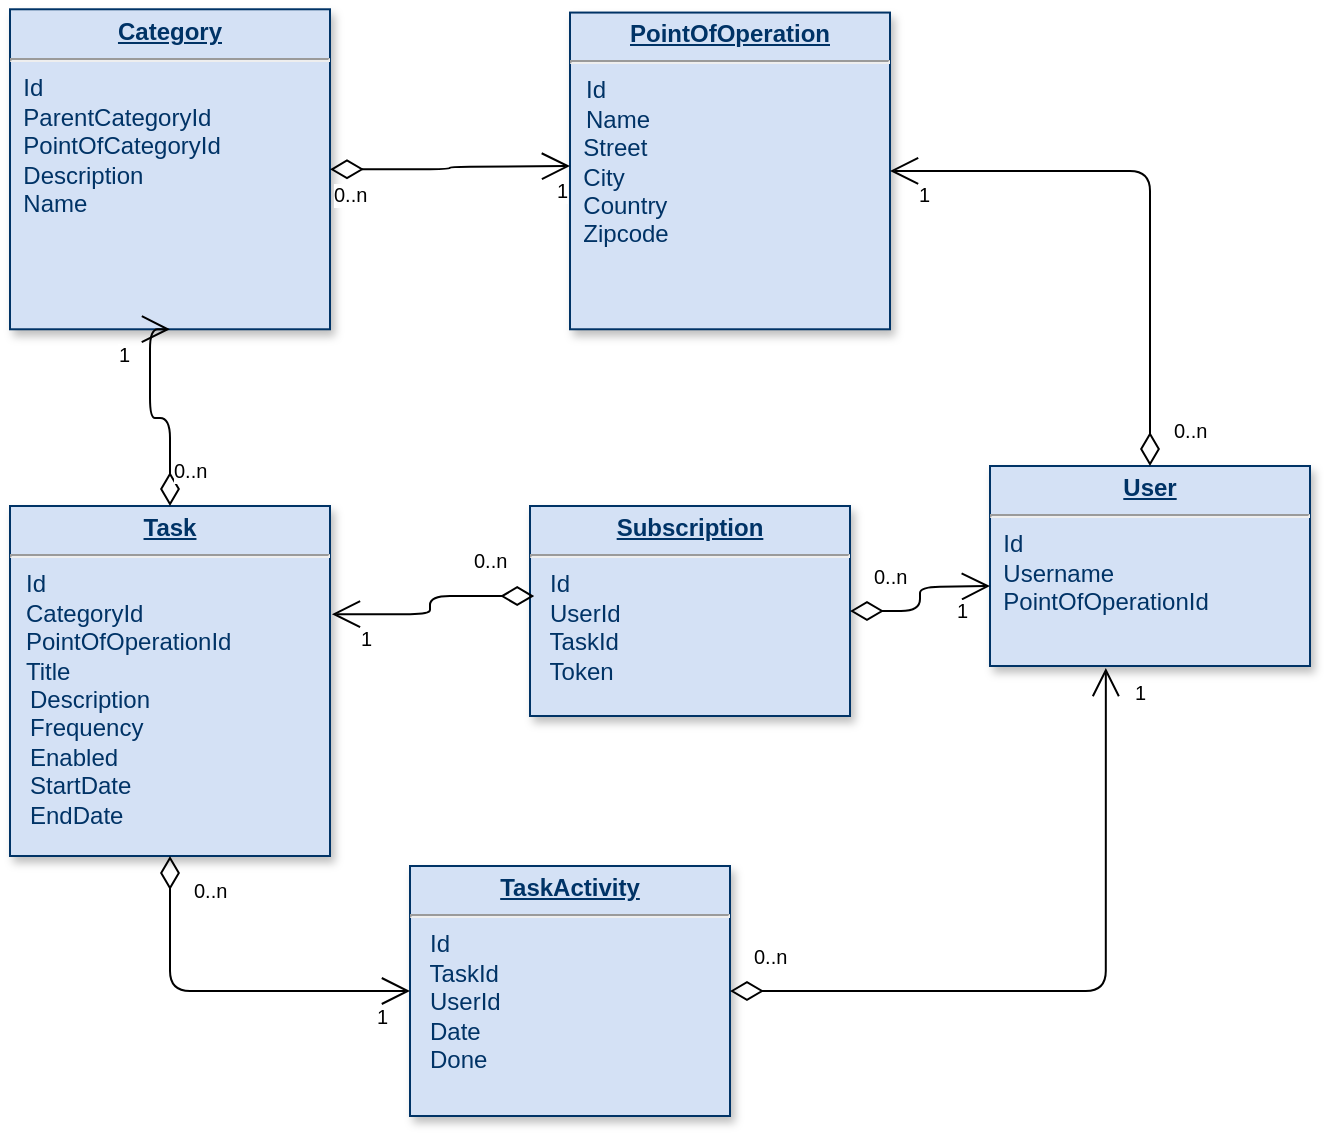 <mxfile version="12.8.8" type="github">
  <diagram name="Page-1" id="efa7a0a1-bf9b-a30e-e6df-94a7791c09e9">
    <mxGraphModel dx="1038" dy="575" grid="1" gridSize="10" guides="1" tooltips="1" connect="1" arrows="1" fold="1" page="1" pageScale="1" pageWidth="826" pageHeight="1169" background="#ffffff" math="0" shadow="0">
      <root>
        <mxCell id="0" />
        <mxCell id="1" parent="0" />
        <mxCell id="19" value="&lt;p style=&quot;margin: 0px ; margin-top: 4px ; text-align: center ; text-decoration: underline&quot;&gt;&lt;strong&gt;PointOfOperation&lt;/strong&gt;&lt;/p&gt;&lt;hr&gt;&lt;p style=&quot;margin: 0px ; margin-left: 8px&quot;&gt;Id&lt;br&gt;Name&lt;/p&gt;&lt;div&gt;&amp;nbsp; Street&lt;/div&gt;&lt;div&gt;&amp;nbsp; City&lt;/div&gt;&lt;div&gt;&amp;nbsp; Country&lt;/div&gt;&lt;div&gt;&amp;nbsp; Zipcode&lt;br&gt;&lt;/div&gt;" style="verticalAlign=top;align=left;overflow=fill;fontSize=12;fontFamily=Helvetica;html=1;strokeColor=#003366;shadow=1;fillColor=#D4E1F5;fontColor=#003366" parent="1" vertex="1">
          <mxGeometry x="320" y="23.28" width="160" height="158.36" as="geometry" />
        </mxCell>
        <mxCell id="20" value="&lt;p style=&quot;margin: 0px ; margin-top: 4px ; text-align: center ; text-decoration: underline&quot;&gt;&lt;strong&gt;TaskActivity&lt;/strong&gt;&lt;/p&gt;&lt;hr&gt;&lt;div&gt;&amp;nbsp;&amp;nbsp; Id&lt;/div&gt;&lt;div&gt;&amp;nbsp;&amp;nbsp; TaskId&lt;/div&gt;&lt;div&gt;&amp;nbsp;&amp;nbsp; UserId&lt;/div&gt;&lt;div&gt;&amp;nbsp;&amp;nbsp; Date&lt;/div&gt;&lt;div&gt;&amp;nbsp;&amp;nbsp; Done&lt;br&gt;&lt;/div&gt;" style="verticalAlign=top;align=left;overflow=fill;fontSize=12;fontFamily=Helvetica;html=1;strokeColor=#003366;shadow=1;fillColor=#D4E1F5;fontColor=#003366" parent="1" vertex="1">
          <mxGeometry x="240.0" y="450.0" width="160" height="125" as="geometry" />
        </mxCell>
        <mxCell id="21" value="&lt;p style=&quot;margin: 0px ; margin-top: 4px ; text-align: center ; text-decoration: underline&quot;&gt;&lt;strong&gt;Task&lt;/strong&gt;&lt;/p&gt;&lt;hr&gt;&lt;p style=&quot;margin: 0px ; margin-left: 8px&quot;&gt;Id&lt;/p&gt;&lt;p style=&quot;margin: 0px ; margin-left: 8px&quot;&gt;CategoryId&lt;br&gt;&lt;/p&gt;&lt;p style=&quot;margin: 0px ; margin-left: 8px&quot;&gt;PointOfOperationId&lt;br&gt;&lt;/p&gt;&lt;p style=&quot;margin: 0px ; margin-left: 8px&quot;&gt;Title&lt;/p&gt;&lt;div&gt;&amp;nbsp;&amp;nbsp; Description&lt;/div&gt;&lt;div&gt;&amp;nbsp;&amp;nbsp; Frequency&lt;/div&gt;&lt;div&gt;&amp;nbsp;&amp;nbsp; Enabled&lt;/div&gt;&lt;div&gt;&amp;nbsp;&amp;nbsp; StartDate&lt;/div&gt;&lt;div&gt;&amp;nbsp;&amp;nbsp; EndDate&lt;br&gt;&lt;/div&gt;" style="verticalAlign=top;align=left;overflow=fill;fontSize=12;fontFamily=Helvetica;html=1;strokeColor=#003366;shadow=1;fillColor=#D4E1F5;fontColor=#003366" parent="1" vertex="1">
          <mxGeometry x="40" y="270" width="160" height="175" as="geometry" />
        </mxCell>
        <mxCell id="23" value="&lt;p style=&quot;margin: 0px ; margin-top: 4px ; text-align: center ; text-decoration: underline&quot;&gt;&lt;strong&gt;User&lt;/strong&gt;&lt;/p&gt;&lt;hr&gt;&lt;div&gt;&amp;nbsp; Id&lt;/div&gt;&lt;div&gt;&amp;nbsp; Username&lt;/div&gt;&lt;div&gt;&amp;nbsp; PointOfOperationId&lt;br&gt;&lt;/div&gt;" style="verticalAlign=top;align=left;overflow=fill;fontSize=12;fontFamily=Helvetica;html=1;strokeColor=#003366;shadow=1;fillColor=#D4E1F5;fontColor=#003366" parent="1" vertex="1">
          <mxGeometry x="530.0" y="250.0" width="160" height="100" as="geometry" />
        </mxCell>
        <mxCell id="25" value="&lt;p style=&quot;margin: 0px ; margin-top: 4px ; text-align: center ; text-decoration: underline&quot;&gt;&lt;strong&gt;Category&lt;/strong&gt;&lt;/p&gt;&lt;hr&gt;&lt;div&gt;&amp;nbsp; Id&lt;/div&gt;&lt;div&gt;&amp;nbsp; ParentCategoryId&lt;/div&gt;&lt;div&gt;&amp;nbsp; PointOfCategoryId&amp;nbsp; &lt;br&gt;&lt;/div&gt;&lt;div&gt;&amp;nbsp; Description&lt;/div&gt;&lt;div&gt;&amp;nbsp; Name&lt;br&gt;&lt;/div&gt;" style="verticalAlign=top;align=left;overflow=fill;fontSize=12;fontFamily=Helvetica;html=1;strokeColor=#003366;shadow=1;fillColor=#D4E1F5;fontColor=#003366" parent="1" vertex="1">
          <mxGeometry x="40.0" y="21.64" width="160" height="160" as="geometry" />
        </mxCell>
        <mxCell id="29" value="&lt;p style=&quot;margin: 0px ; margin-top: 4px ; text-align: center ; text-decoration: underline&quot;&gt;&lt;strong&gt;Subscription&lt;/strong&gt;&lt;/p&gt;&lt;hr&gt;&lt;div&gt;&amp;nbsp;&amp;nbsp; Id&lt;/div&gt;&lt;div&gt;&amp;nbsp;&amp;nbsp; UserId&lt;/div&gt;&lt;div&gt;&amp;nbsp;&amp;nbsp; TaskId&lt;/div&gt;&lt;div&gt;&amp;nbsp;&amp;nbsp; Token&lt;br&gt;&lt;/div&gt;" style="verticalAlign=top;align=left;overflow=fill;fontSize=12;fontFamily=Helvetica;html=1;strokeColor=#003366;shadow=1;fillColor=#D4E1F5;fontColor=#003366" parent="1" vertex="1">
          <mxGeometry x="300" y="270" width="160" height="105" as="geometry" />
        </mxCell>
        <mxCell id="dyTdyhEhYNQItd9hxtPx-114" value="" style="endArrow=open;html=1;endSize=12;startArrow=diamondThin;startSize=14;startFill=0;edgeStyle=orthogonalEdgeStyle;exitX=1;exitY=0.5;exitDx=0;exitDy=0;" edge="1" parent="1" source="25">
          <mxGeometry relative="1" as="geometry">
            <mxPoint x="380" y="320" as="sourcePoint" />
            <mxPoint x="320" y="100" as="targetPoint" />
          </mxGeometry>
        </mxCell>
        <mxCell id="dyTdyhEhYNQItd9hxtPx-115" value="0..n" style="resizable=0;html=1;align=left;verticalAlign=top;labelBackgroundColor=#ffffff;fontSize=10;" connectable="0" vertex="1" parent="dyTdyhEhYNQItd9hxtPx-114">
          <mxGeometry x="-1" relative="1" as="geometry" />
        </mxCell>
        <mxCell id="dyTdyhEhYNQItd9hxtPx-116" value="1" style="resizable=0;html=1;align=right;verticalAlign=top;labelBackgroundColor=#ffffff;fontSize=10;" connectable="0" vertex="1" parent="dyTdyhEhYNQItd9hxtPx-114">
          <mxGeometry x="1" relative="1" as="geometry" />
        </mxCell>
        <mxCell id="dyTdyhEhYNQItd9hxtPx-118" value="" style="endArrow=open;html=1;endSize=12;startArrow=diamondThin;startSize=14;startFill=0;edgeStyle=orthogonalEdgeStyle;exitX=0.5;exitY=0;exitDx=0;exitDy=0;entryX=0.5;entryY=1;entryDx=0;entryDy=0;" edge="1" parent="1" source="21" target="25">
          <mxGeometry relative="1" as="geometry">
            <mxPoint x="200" y="211.64" as="sourcePoint" />
            <mxPoint x="320" y="210" as="targetPoint" />
            <Array as="points">
              <mxPoint x="120" y="226" />
              <mxPoint x="110" y="226" />
              <mxPoint x="110" y="182" />
            </Array>
          </mxGeometry>
        </mxCell>
        <mxCell id="dyTdyhEhYNQItd9hxtPx-119" value="0..n" style="resizable=0;html=1;align=left;verticalAlign=top;labelBackgroundColor=#ffffff;fontSize=10;" connectable="0" vertex="1" parent="dyTdyhEhYNQItd9hxtPx-118">
          <mxGeometry x="-1" relative="1" as="geometry">
            <mxPoint y="-30" as="offset" />
          </mxGeometry>
        </mxCell>
        <mxCell id="dyTdyhEhYNQItd9hxtPx-120" value="1" style="resizable=0;html=1;align=right;verticalAlign=top;labelBackgroundColor=#ffffff;fontSize=10;" connectable="0" vertex="1" parent="dyTdyhEhYNQItd9hxtPx-118">
          <mxGeometry x="1" relative="1" as="geometry">
            <mxPoint x="-19.6" as="offset" />
          </mxGeometry>
        </mxCell>
        <mxCell id="dyTdyhEhYNQItd9hxtPx-122" value="" style="endArrow=open;html=1;endSize=12;startArrow=diamondThin;startSize=14;startFill=0;edgeStyle=orthogonalEdgeStyle;entryX=1;entryY=0.5;entryDx=0;entryDy=0;exitX=0.5;exitY=0;exitDx=0;exitDy=0;" edge="1" parent="1" source="23" target="19">
          <mxGeometry relative="1" as="geometry">
            <mxPoint x="500" y="170" as="sourcePoint" />
            <mxPoint x="660" y="170" as="targetPoint" />
          </mxGeometry>
        </mxCell>
        <mxCell id="dyTdyhEhYNQItd9hxtPx-123" value="0..n" style="resizable=0;html=1;align=left;verticalAlign=top;labelBackgroundColor=#ffffff;fontSize=10;" connectable="0" vertex="1" parent="dyTdyhEhYNQItd9hxtPx-122">
          <mxGeometry x="-1" relative="1" as="geometry">
            <mxPoint x="10" y="-30" as="offset" />
          </mxGeometry>
        </mxCell>
        <mxCell id="dyTdyhEhYNQItd9hxtPx-124" value="1" style="resizable=0;html=1;align=right;verticalAlign=top;labelBackgroundColor=#ffffff;fontSize=10;" connectable="0" vertex="1" parent="dyTdyhEhYNQItd9hxtPx-122">
          <mxGeometry x="1" relative="1" as="geometry">
            <mxPoint x="20.5" as="offset" />
          </mxGeometry>
        </mxCell>
        <mxCell id="dyTdyhEhYNQItd9hxtPx-125" value="" style="endArrow=open;html=1;endSize=12;startArrow=diamondThin;startSize=14;startFill=0;edgeStyle=orthogonalEdgeStyle;entryX=1.006;entryY=0.309;entryDx=0;entryDy=0;exitX=0.013;exitY=0.429;exitDx=0;exitDy=0;entryPerimeter=0;exitPerimeter=0;" edge="1" parent="1" source="29" target="21">
          <mxGeometry relative="1" as="geometry">
            <mxPoint x="390.0" y="417.54" as="sourcePoint" />
            <mxPoint x="260" y="270" as="targetPoint" />
          </mxGeometry>
        </mxCell>
        <mxCell id="dyTdyhEhYNQItd9hxtPx-126" value="0..n" style="resizable=0;html=1;align=left;verticalAlign=top;labelBackgroundColor=#ffffff;fontSize=10;" connectable="0" vertex="1" parent="dyTdyhEhYNQItd9hxtPx-125">
          <mxGeometry x="-1" relative="1" as="geometry">
            <mxPoint x="-32.08" y="-30" as="offset" />
          </mxGeometry>
        </mxCell>
        <mxCell id="dyTdyhEhYNQItd9hxtPx-127" value="1" style="resizable=0;html=1;align=right;verticalAlign=top;labelBackgroundColor=#ffffff;fontSize=10;" connectable="0" vertex="1" parent="dyTdyhEhYNQItd9hxtPx-125">
          <mxGeometry x="1" relative="1" as="geometry">
            <mxPoint x="20.5" as="offset" />
          </mxGeometry>
        </mxCell>
        <mxCell id="dyTdyhEhYNQItd9hxtPx-129" value="" style="endArrow=open;html=1;endSize=12;startArrow=diamondThin;startSize=14;startFill=0;edgeStyle=orthogonalEdgeStyle;exitX=1;exitY=0.5;exitDx=0;exitDy=0;" edge="1" parent="1" source="29">
          <mxGeometry relative="1" as="geometry">
            <mxPoint x="630.0" y="270.0" as="sourcePoint" />
            <mxPoint x="530" y="310" as="targetPoint" />
          </mxGeometry>
        </mxCell>
        <mxCell id="dyTdyhEhYNQItd9hxtPx-130" value="0..n" style="resizable=0;html=1;align=left;verticalAlign=top;labelBackgroundColor=#ffffff;fontSize=10;" connectable="0" vertex="1" parent="dyTdyhEhYNQItd9hxtPx-129">
          <mxGeometry x="-1" relative="1" as="geometry">
            <mxPoint x="10" y="-30" as="offset" />
          </mxGeometry>
        </mxCell>
        <mxCell id="dyTdyhEhYNQItd9hxtPx-131" value="1" style="resizable=0;html=1;align=right;verticalAlign=top;labelBackgroundColor=#ffffff;fontSize=10;" connectable="0" vertex="1" parent="dyTdyhEhYNQItd9hxtPx-129">
          <mxGeometry x="1" relative="1" as="geometry">
            <mxPoint x="-10.5" as="offset" />
          </mxGeometry>
        </mxCell>
        <mxCell id="dyTdyhEhYNQItd9hxtPx-138" value="" style="endArrow=open;html=1;endSize=12;startArrow=diamondThin;startSize=14;startFill=0;edgeStyle=orthogonalEdgeStyle;entryX=0;entryY=0.5;entryDx=0;entryDy=0;exitX=0.5;exitY=1;exitDx=0;exitDy=0;" edge="1" parent="1" source="21" target="20">
          <mxGeometry relative="1" as="geometry">
            <mxPoint x="185.0" y="607.54" as="sourcePoint" />
            <mxPoint x="55" y="460.0" as="targetPoint" />
          </mxGeometry>
        </mxCell>
        <mxCell id="dyTdyhEhYNQItd9hxtPx-139" value="0..n" style="resizable=0;html=1;align=left;verticalAlign=top;labelBackgroundColor=#ffffff;fontSize=10;" connectable="0" vertex="1" parent="dyTdyhEhYNQItd9hxtPx-138">
          <mxGeometry x="-1" relative="1" as="geometry">
            <mxPoint x="10" y="5" as="offset" />
          </mxGeometry>
        </mxCell>
        <mxCell id="dyTdyhEhYNQItd9hxtPx-140" value="1" style="resizable=0;html=1;align=right;verticalAlign=top;labelBackgroundColor=#ffffff;fontSize=10;" connectable="0" vertex="1" parent="dyTdyhEhYNQItd9hxtPx-138">
          <mxGeometry x="1" relative="1" as="geometry">
            <mxPoint x="-10.5" as="offset" />
          </mxGeometry>
        </mxCell>
        <mxCell id="dyTdyhEhYNQItd9hxtPx-141" value="" style="endArrow=open;html=1;endSize=12;startArrow=diamondThin;startSize=14;startFill=0;edgeStyle=orthogonalEdgeStyle;entryX=0.362;entryY=1.01;entryDx=0;entryDy=0;exitX=1;exitY=0.5;exitDx=0;exitDy=0;entryPerimeter=0;" edge="1" parent="1" source="20" target="23">
          <mxGeometry relative="1" as="geometry">
            <mxPoint x="640.0" y="537.54" as="sourcePoint" />
            <mxPoint x="510" y="390" as="targetPoint" />
          </mxGeometry>
        </mxCell>
        <mxCell id="dyTdyhEhYNQItd9hxtPx-142" value="0..n" style="resizable=0;html=1;align=left;verticalAlign=top;labelBackgroundColor=#ffffff;fontSize=10;" connectable="0" vertex="1" parent="dyTdyhEhYNQItd9hxtPx-141">
          <mxGeometry x="-1" relative="1" as="geometry">
            <mxPoint x="10" y="-30" as="offset" />
          </mxGeometry>
        </mxCell>
        <mxCell id="dyTdyhEhYNQItd9hxtPx-143" value="1" style="resizable=0;html=1;align=right;verticalAlign=top;labelBackgroundColor=#ffffff;fontSize=10;" connectable="0" vertex="1" parent="dyTdyhEhYNQItd9hxtPx-141">
          <mxGeometry x="1" relative="1" as="geometry">
            <mxPoint x="20.5" as="offset" />
          </mxGeometry>
        </mxCell>
      </root>
    </mxGraphModel>
  </diagram>
</mxfile>
